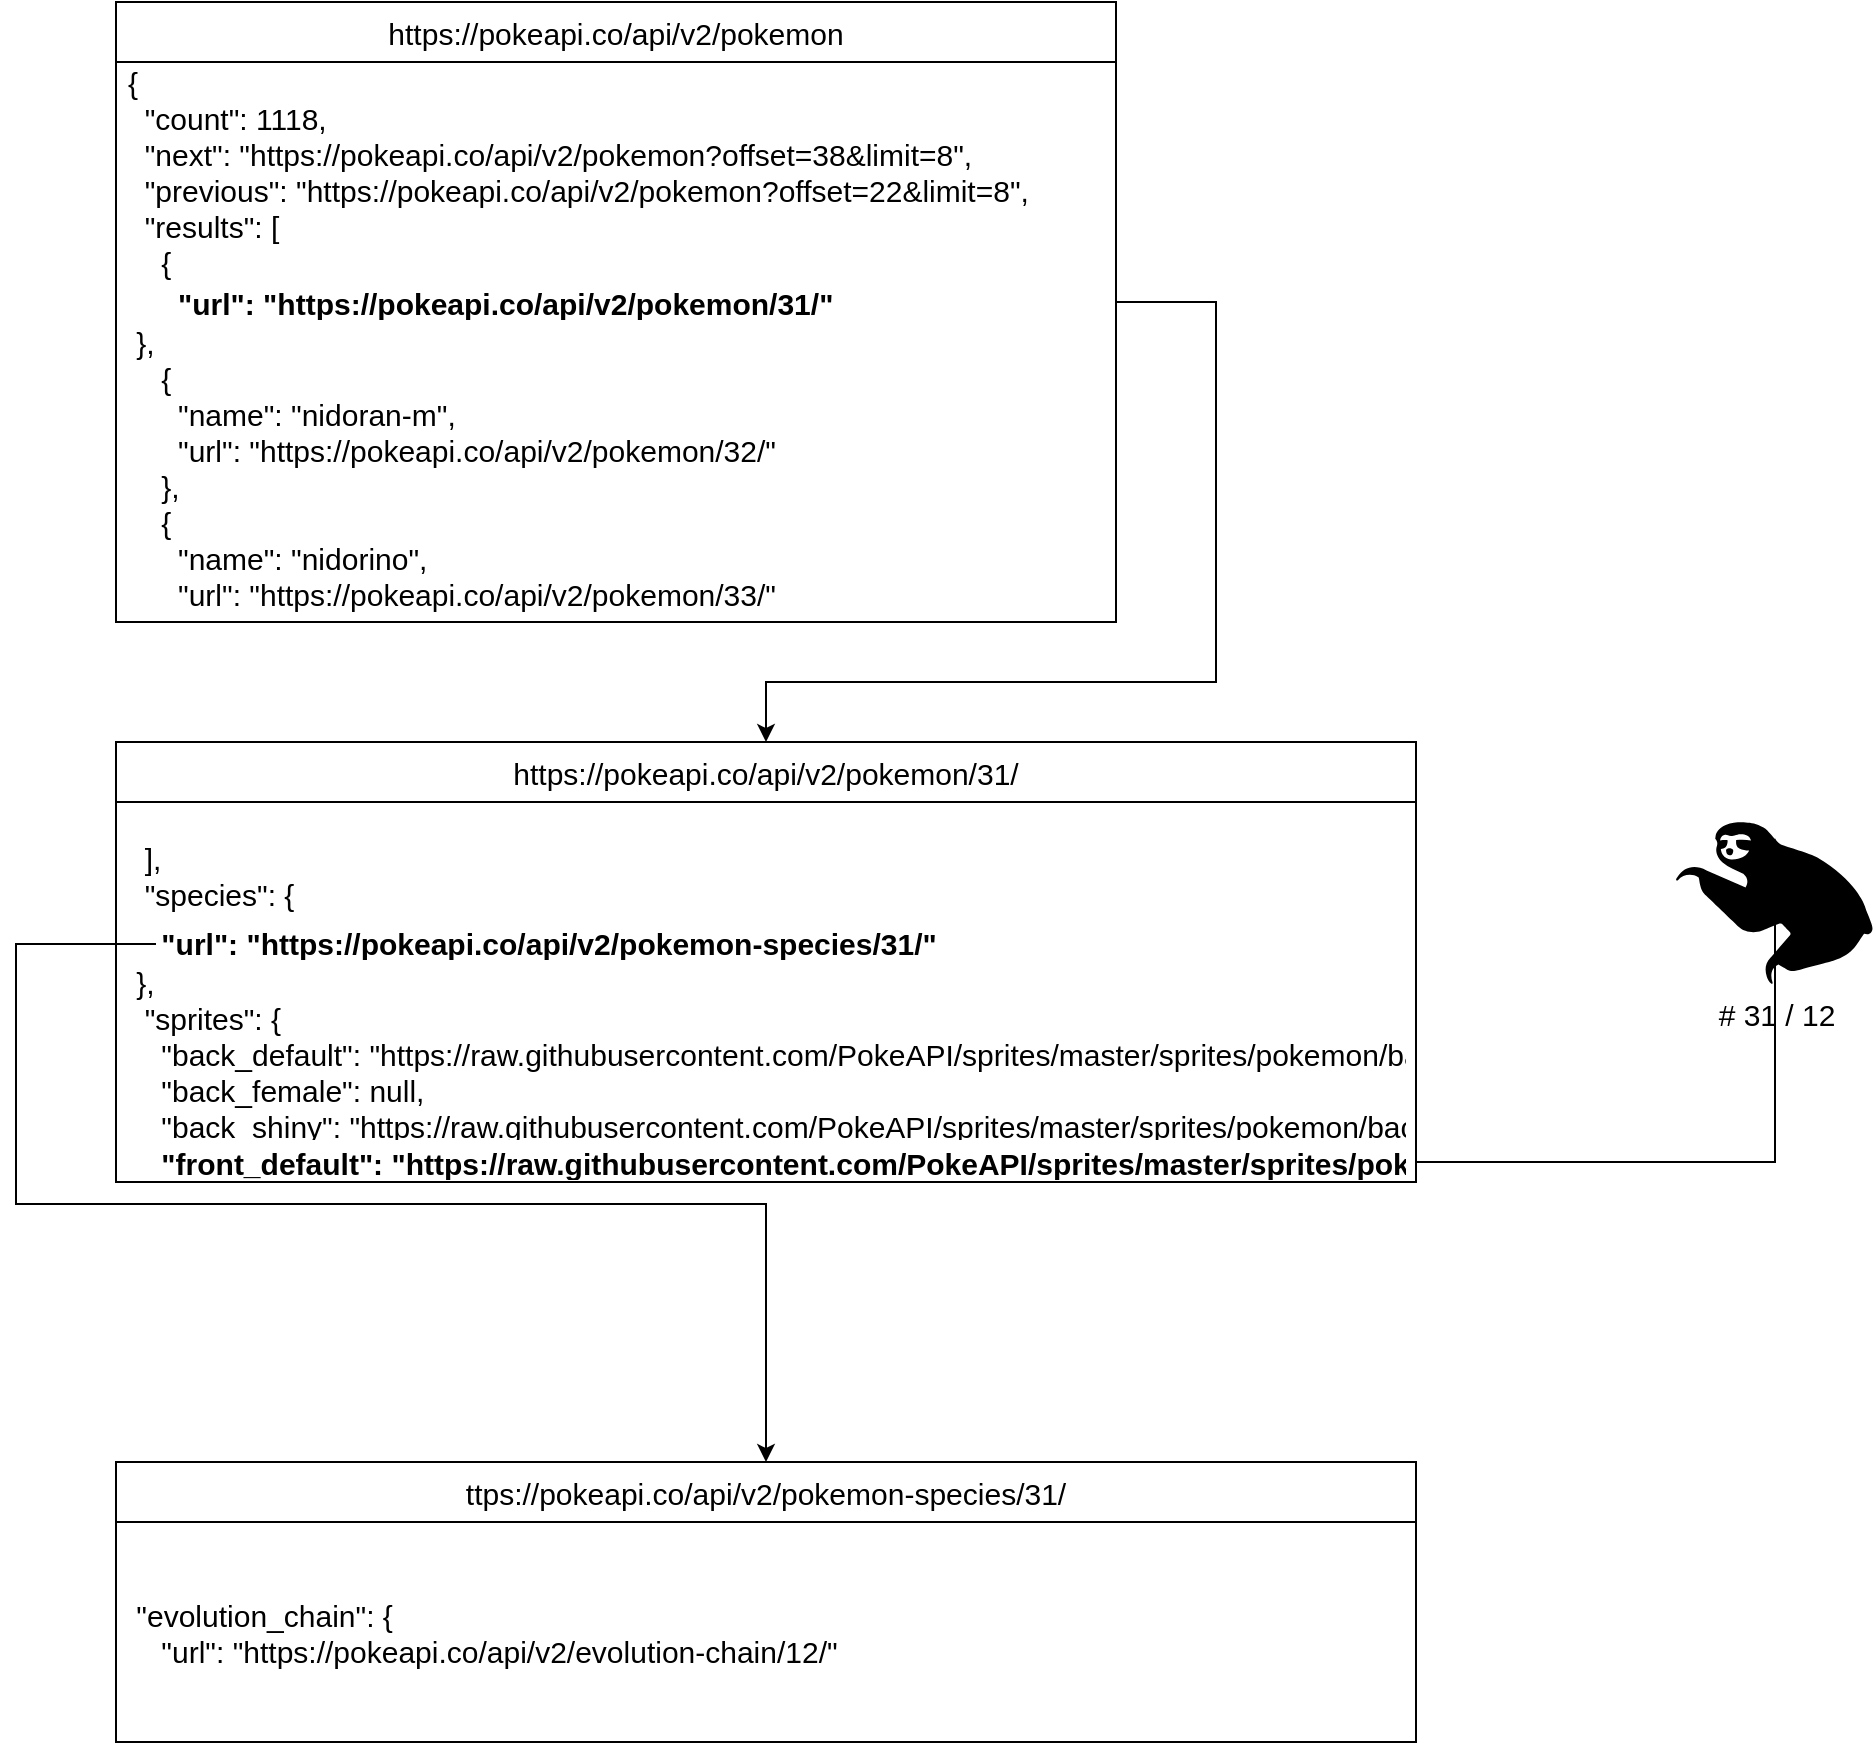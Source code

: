 <mxfile version="15.5.6" type="device"><diagram id="6V0g60K-LJ1o-W_xy7L0" name="Page-1"><mxGraphModel dx="2062" dy="1215" grid="1" gridSize="10" guides="1" tooltips="1" connect="1" arrows="1" fold="1" page="1" pageScale="1" pageWidth="1654" pageHeight="1169" math="0" shadow="0"><root><mxCell id="0"/><mxCell id="1" parent="0"/><mxCell id="5SqV9xohT3CQeLlnFB8b-1" value="https://pokeapi.co/api/v2/pokemon" style="swimlane;fontStyle=0;childLayout=stackLayout;horizontal=1;startSize=30;horizontalStack=0;resizeParent=1;resizeParentMax=0;resizeLast=0;collapsible=1;marginBottom=0;fontSize=15;" vertex="1" parent="1"><mxGeometry x="230" y="150" width="500" height="310" as="geometry"/></mxCell><mxCell id="5SqV9xohT3CQeLlnFB8b-2" value="{&#10;  &quot;count&quot;: 1118,&#10;  &quot;next&quot;: &quot;https://pokeapi.co/api/v2/pokemon?offset=38&amp;limit=8&quot;,&#10;  &quot;previous&quot;: &quot;https://pokeapi.co/api/v2/pokemon?offset=22&amp;limit=8&quot;,&#10;  &quot;results&quot;: [&#10;    {&#10;      &quot;name&quot;: &quot;nidoqueen&quot;," style="text;strokeColor=none;fillColor=none;align=left;verticalAlign=middle;spacingLeft=4;spacingRight=4;overflow=hidden;points=[[0,0.5],[1,0.5]];portConstraint=eastwest;rotatable=0;fontSize=15;" vertex="1" parent="5SqV9xohT3CQeLlnFB8b-1"><mxGeometry y="30" width="500" height="110" as="geometry"/></mxCell><mxCell id="5SqV9xohT3CQeLlnFB8b-3" value="      &quot;url&quot;: &quot;https://pokeapi.co/api/v2/pokemon/31/&quot;" style="text;strokeColor=none;fillColor=none;align=left;verticalAlign=middle;spacingLeft=4;spacingRight=4;overflow=hidden;points=[[0,0.5],[1,0.5]];portConstraint=eastwest;rotatable=0;fontStyle=1;fontSize=15;" vertex="1" parent="5SqV9xohT3CQeLlnFB8b-1"><mxGeometry y="140" width="500" height="20" as="geometry"/></mxCell><mxCell id="5SqV9xohT3CQeLlnFB8b-4" value=" },&#10;    {&#10;      &quot;name&quot;: &quot;nidoran-m&quot;,&#10;      &quot;url&quot;: &quot;https://pokeapi.co/api/v2/pokemon/32/&quot;&#10;    },&#10;    {&#10;      &quot;name&quot;: &quot;nidorino&quot;,&#10;      &quot;url&quot;: &quot;https://pokeapi.co/api/v2/pokemon/33/&quot;&#10;    }" style="text;strokeColor=none;fillColor=none;align=left;verticalAlign=middle;spacingLeft=4;spacingRight=4;overflow=hidden;points=[[0,0.5],[1,0.5]];portConstraint=eastwest;rotatable=0;fontSize=15;" vertex="1" parent="5SqV9xohT3CQeLlnFB8b-1"><mxGeometry y="160" width="500" height="150" as="geometry"/></mxCell><mxCell id="5SqV9xohT3CQeLlnFB8b-5" value="https://pokeapi.co/api/v2/pokemon/31/" style="swimlane;fontStyle=0;childLayout=stackLayout;horizontal=1;startSize=30;horizontalStack=0;resizeParent=1;resizeParentMax=0;resizeLast=0;collapsible=1;marginBottom=0;fontSize=15;" vertex="1" parent="1"><mxGeometry x="230" y="520" width="650" height="220" as="geometry"/></mxCell><mxCell id="5SqV9xohT3CQeLlnFB8b-6" value="    &#10;  ],&#10;  &quot;species&quot;: {&#10;    &quot;name&quot;: &quot;nidoqueen&quot;,&#10; " style="text;strokeColor=none;fillColor=none;align=left;verticalAlign=middle;spacingLeft=4;spacingRight=4;overflow=hidden;points=[[0,0.5],[1,0.5]];portConstraint=eastwest;rotatable=0;fontSize=15;" vertex="1" parent="5SqV9xohT3CQeLlnFB8b-5"><mxGeometry y="30" width="650" height="60" as="geometry"/></mxCell><mxCell id="5SqV9xohT3CQeLlnFB8b-7" value="    &quot;url&quot;: &quot;https://pokeapi.co/api/v2/pokemon-species/31/&quot;" style="text;strokeColor=none;fillColor=none;align=left;verticalAlign=middle;spacingLeft=4;spacingRight=4;overflow=hidden;points=[[0,0.5],[1,0.5]];portConstraint=eastwest;rotatable=0;fontStyle=1;fontSize=15;" vertex="1" parent="5SqV9xohT3CQeLlnFB8b-5"><mxGeometry y="90" width="650" height="20" as="geometry"/></mxCell><mxCell id="5SqV9xohT3CQeLlnFB8b-8" value=" },&#10;  &quot;sprites&quot;: {&#10;    &quot;back_default&quot;: &quot;https://raw.githubusercontent.com/PokeAPI/sprites/master/sprites/pokemon/back/31.png&quot;,&#10;    &quot;back_female&quot;: null,&#10;    &quot;back_shiny&quot;: &quot;https://raw.githubusercontent.com/PokeAPI/sprites/master/sprites/pokemon/back/shiny/31.png&quot;,&#10;    &quot;back_shiny_female&quot;: null,&#10;" style="text;strokeColor=none;fillColor=none;align=left;verticalAlign=middle;spacingLeft=4;spacingRight=4;overflow=hidden;points=[[0,0.5],[1,0.5]];portConstraint=eastwest;rotatable=0;fontSize=15;" vertex="1" parent="5SqV9xohT3CQeLlnFB8b-5"><mxGeometry y="110" width="650" height="90" as="geometry"/></mxCell><mxCell id="5SqV9xohT3CQeLlnFB8b-10" value="    &quot;front_default&quot;: &quot;https://raw.githubusercontent.com/PokeAPI/sprites/master/sprites/pokemon/31.png&quot;," style="text;strokeColor=none;fillColor=none;align=left;verticalAlign=middle;spacingLeft=4;spacingRight=4;overflow=hidden;points=[[0,0.5],[1,0.5]];portConstraint=eastwest;rotatable=0;fontStyle=1;fontSize=15;" vertex="1" parent="5SqV9xohT3CQeLlnFB8b-5"><mxGeometry y="200" width="650" height="20" as="geometry"/></mxCell><mxCell id="5SqV9xohT3CQeLlnFB8b-12" value="ttps://pokeapi.co/api/v2/pokemon-species/31/" style="swimlane;fontStyle=0;childLayout=stackLayout;horizontal=1;startSize=30;horizontalStack=0;resizeParent=1;resizeParentMax=0;resizeLast=0;collapsible=1;marginBottom=0;fontSize=15;" vertex="1" parent="1"><mxGeometry x="230" y="880" width="650" height="140" as="geometry"/></mxCell><mxCell id="5SqV9xohT3CQeLlnFB8b-13" value=" &quot;evolution_chain&quot;: {&#10;    &quot;url&quot;: &quot;https://pokeapi.co/api/v2/evolution-chain/12/&quot;" style="text;strokeColor=none;fillColor=none;align=left;verticalAlign=middle;spacingLeft=4;spacingRight=4;overflow=hidden;points=[[0,0.5],[1,0.5]];portConstraint=eastwest;rotatable=0;fontSize=15;" vertex="1" parent="5SqV9xohT3CQeLlnFB8b-12"><mxGeometry y="30" width="650" height="110" as="geometry"/></mxCell><mxCell id="5SqV9xohT3CQeLlnFB8b-18" style="edgeStyle=orthogonalEdgeStyle;rounded=0;orthogonalLoop=1;jettySize=auto;html=1;fontSize=15;" edge="1" parent="1" target="5SqV9xohT3CQeLlnFB8b-12"><mxGeometry relative="1" as="geometry"><mxPoint x="250" y="621" as="sourcePoint"/><Array as="points"><mxPoint x="180" y="621"/><mxPoint x="180" y="751"/><mxPoint x="555" y="751"/></Array></mxGeometry></mxCell><mxCell id="5SqV9xohT3CQeLlnFB8b-20" value="# 31 / 12" style="shape=mxgraph.signs.animals.sloth;html=1;pointerEvents=1;fillColor=#000000;strokeColor=none;verticalLabelPosition=bottom;verticalAlign=top;align=center;fontSize=15;" vertex="1" parent="1"><mxGeometry x="1010" y="560" width="99" height="81" as="geometry"/></mxCell><mxCell id="5SqV9xohT3CQeLlnFB8b-21" style="edgeStyle=orthogonalEdgeStyle;rounded=0;orthogonalLoop=1;jettySize=auto;html=1;entryX=0.5;entryY=0.1;entryDx=0;entryDy=0;entryPerimeter=0;fontSize=15;" edge="1" parent="1" source="5SqV9xohT3CQeLlnFB8b-10" target="5SqV9xohT3CQeLlnFB8b-20"><mxGeometry relative="1" as="geometry"/></mxCell><mxCell id="5SqV9xohT3CQeLlnFB8b-22" style="edgeStyle=orthogonalEdgeStyle;rounded=0;orthogonalLoop=1;jettySize=auto;html=1;entryX=0.5;entryY=0;entryDx=0;entryDy=0;fontSize=15;" edge="1" parent="1" source="5SqV9xohT3CQeLlnFB8b-3" target="5SqV9xohT3CQeLlnFB8b-5"><mxGeometry relative="1" as="geometry"><Array as="points"><mxPoint x="780" y="300"/><mxPoint x="780" y="490"/><mxPoint x="555" y="490"/></Array></mxGeometry></mxCell></root></mxGraphModel></diagram></mxfile>